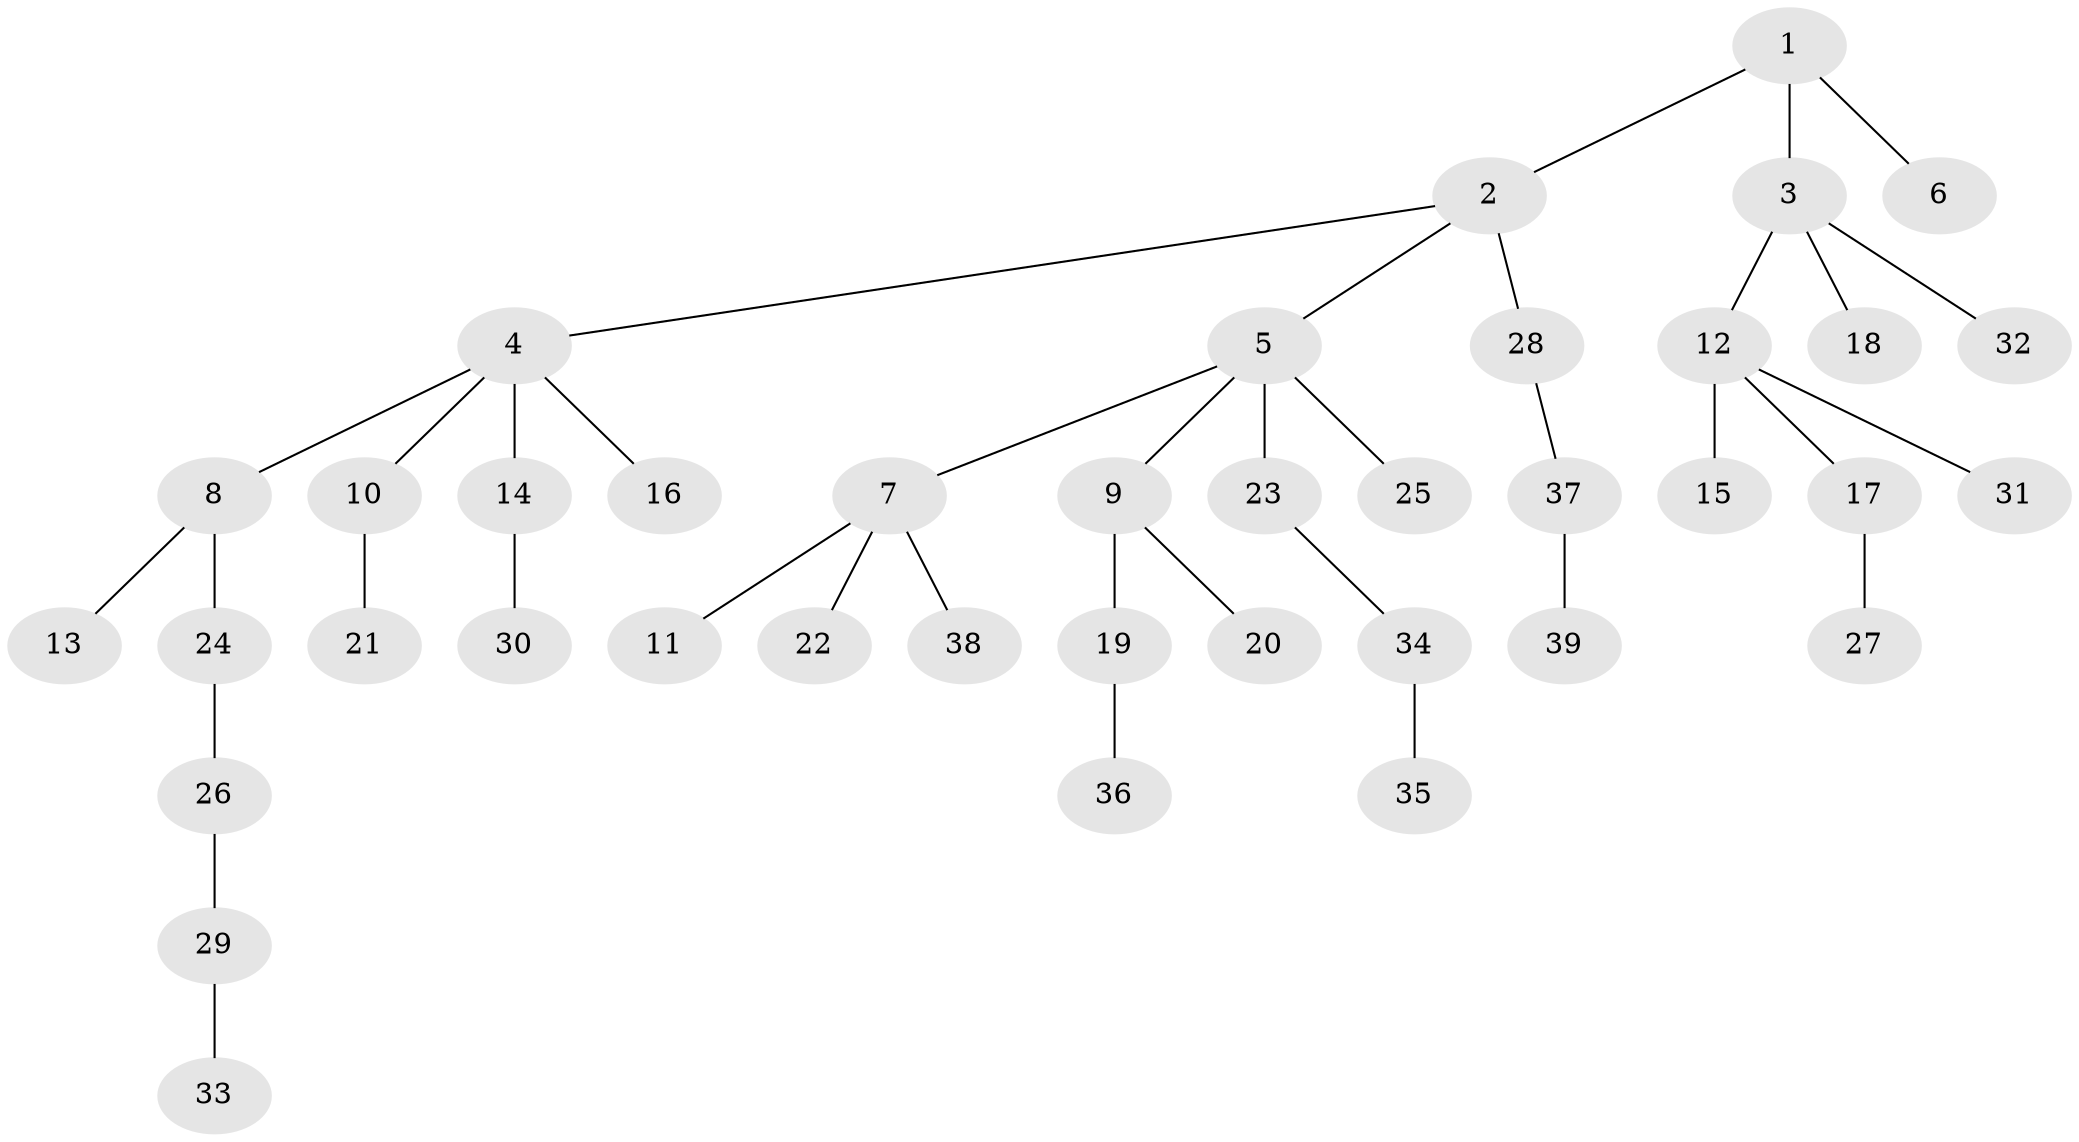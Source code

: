 // original degree distribution, {4: 0.0625, 5: 0.0234375, 6: 0.015625, 2: 0.234375, 7: 0.015625, 1: 0.5, 3: 0.1484375}
// Generated by graph-tools (version 1.1) at 2025/51/03/04/25 22:51:39]
// undirected, 39 vertices, 38 edges
graph export_dot {
  node [color=gray90,style=filled];
  1;
  2;
  3;
  4;
  5;
  6;
  7;
  8;
  9;
  10;
  11;
  12;
  13;
  14;
  15;
  16;
  17;
  18;
  19;
  20;
  21;
  22;
  23;
  24;
  25;
  26;
  27;
  28;
  29;
  30;
  31;
  32;
  33;
  34;
  35;
  36;
  37;
  38;
  39;
  1 -- 2 [weight=1.0];
  1 -- 3 [weight=1.0];
  1 -- 6 [weight=1.0];
  2 -- 4 [weight=1.0];
  2 -- 5 [weight=1.0];
  2 -- 28 [weight=1.0];
  3 -- 12 [weight=1.0];
  3 -- 18 [weight=1.0];
  3 -- 32 [weight=1.0];
  4 -- 8 [weight=1.0];
  4 -- 10 [weight=1.0];
  4 -- 14 [weight=1.0];
  4 -- 16 [weight=1.0];
  5 -- 7 [weight=1.0];
  5 -- 9 [weight=1.0];
  5 -- 23 [weight=1.0];
  5 -- 25 [weight=1.0];
  7 -- 11 [weight=1.0];
  7 -- 22 [weight=1.0];
  7 -- 38 [weight=1.0];
  8 -- 13 [weight=1.0];
  8 -- 24 [weight=3.0];
  9 -- 19 [weight=1.0];
  9 -- 20 [weight=1.0];
  10 -- 21 [weight=1.0];
  12 -- 15 [weight=2.0];
  12 -- 17 [weight=1.0];
  12 -- 31 [weight=1.0];
  14 -- 30 [weight=1.0];
  17 -- 27 [weight=1.0];
  19 -- 36 [weight=3.0];
  23 -- 34 [weight=1.0];
  24 -- 26 [weight=1.0];
  26 -- 29 [weight=1.0];
  28 -- 37 [weight=1.0];
  29 -- 33 [weight=1.0];
  34 -- 35 [weight=1.0];
  37 -- 39 [weight=1.0];
}
